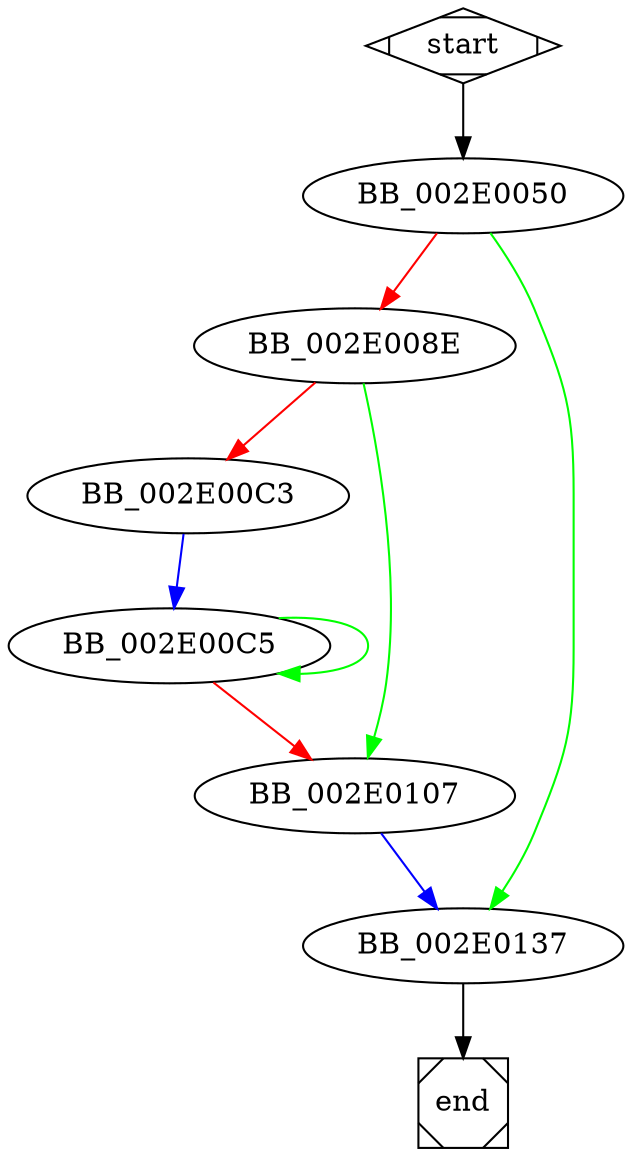 digraph G {
  start -> BB_002E0050;
  
  BB_002E0050 -> BB_002E008E [color=red];
  BB_002E0050 -> BB_002E0137 [color=green];
  
  BB_002E008E -> BB_002E00C3 [color=red];
  BB_002E008E -> BB_002E0107 [color=green];
  
  BB_002E00C3 -> BB_002E00C5 [color=blue];
  
  BB_002E00C5 -> BB_002E0107 [color=red];
  BB_002E00C5 -> BB_002E00C5 [color=green];
  
  BB_002E0107 -> BB_002E0137 [color=blue];
  
  BB_002E0137 -> end;

  start [shape=Mdiamond];
  end [shape=Msquare];
}
